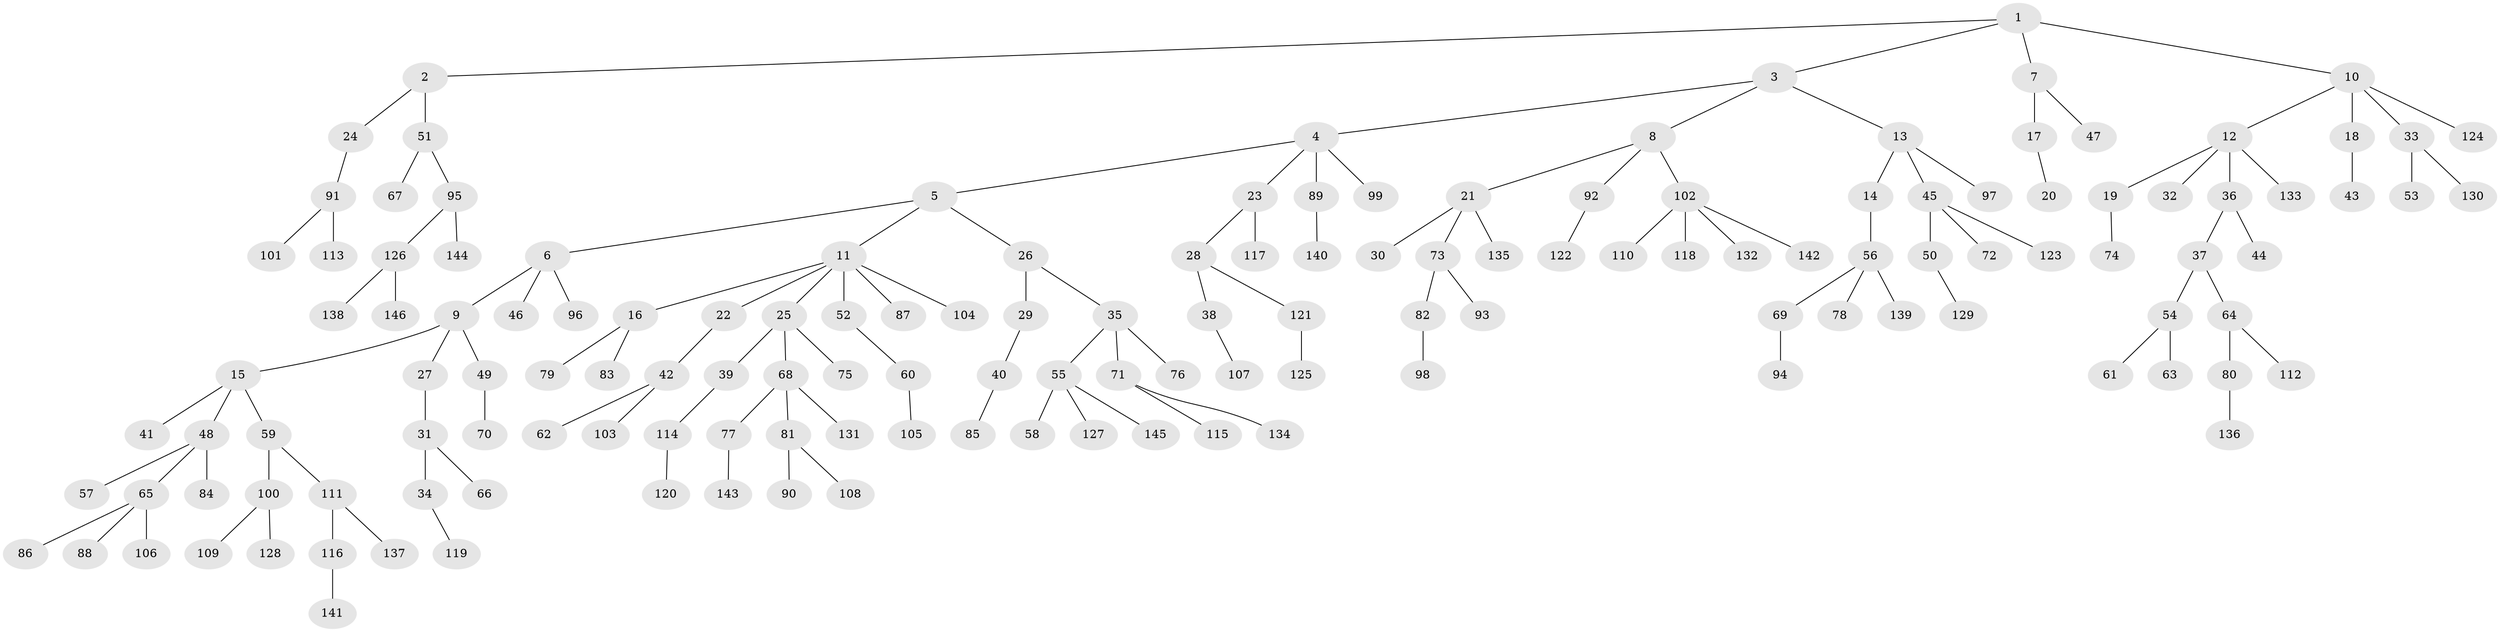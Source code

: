 // coarse degree distribution, {5: 0.0273972602739726, 4: 0.0821917808219178, 3: 0.1917808219178082, 1: 0.4657534246575342, 2: 0.2328767123287671}
// Generated by graph-tools (version 1.1) at 2025/51/03/04/25 22:51:41]
// undirected, 146 vertices, 145 edges
graph export_dot {
  node [color=gray90,style=filled];
  1;
  2;
  3;
  4;
  5;
  6;
  7;
  8;
  9;
  10;
  11;
  12;
  13;
  14;
  15;
  16;
  17;
  18;
  19;
  20;
  21;
  22;
  23;
  24;
  25;
  26;
  27;
  28;
  29;
  30;
  31;
  32;
  33;
  34;
  35;
  36;
  37;
  38;
  39;
  40;
  41;
  42;
  43;
  44;
  45;
  46;
  47;
  48;
  49;
  50;
  51;
  52;
  53;
  54;
  55;
  56;
  57;
  58;
  59;
  60;
  61;
  62;
  63;
  64;
  65;
  66;
  67;
  68;
  69;
  70;
  71;
  72;
  73;
  74;
  75;
  76;
  77;
  78;
  79;
  80;
  81;
  82;
  83;
  84;
  85;
  86;
  87;
  88;
  89;
  90;
  91;
  92;
  93;
  94;
  95;
  96;
  97;
  98;
  99;
  100;
  101;
  102;
  103;
  104;
  105;
  106;
  107;
  108;
  109;
  110;
  111;
  112;
  113;
  114;
  115;
  116;
  117;
  118;
  119;
  120;
  121;
  122;
  123;
  124;
  125;
  126;
  127;
  128;
  129;
  130;
  131;
  132;
  133;
  134;
  135;
  136;
  137;
  138;
  139;
  140;
  141;
  142;
  143;
  144;
  145;
  146;
  1 -- 2;
  1 -- 3;
  1 -- 7;
  1 -- 10;
  2 -- 24;
  2 -- 51;
  3 -- 4;
  3 -- 8;
  3 -- 13;
  4 -- 5;
  4 -- 23;
  4 -- 89;
  4 -- 99;
  5 -- 6;
  5 -- 11;
  5 -- 26;
  6 -- 9;
  6 -- 46;
  6 -- 96;
  7 -- 17;
  7 -- 47;
  8 -- 21;
  8 -- 92;
  8 -- 102;
  9 -- 15;
  9 -- 27;
  9 -- 49;
  10 -- 12;
  10 -- 18;
  10 -- 33;
  10 -- 124;
  11 -- 16;
  11 -- 22;
  11 -- 25;
  11 -- 52;
  11 -- 87;
  11 -- 104;
  12 -- 19;
  12 -- 32;
  12 -- 36;
  12 -- 133;
  13 -- 14;
  13 -- 45;
  13 -- 97;
  14 -- 56;
  15 -- 41;
  15 -- 48;
  15 -- 59;
  16 -- 79;
  16 -- 83;
  17 -- 20;
  18 -- 43;
  19 -- 74;
  21 -- 30;
  21 -- 73;
  21 -- 135;
  22 -- 42;
  23 -- 28;
  23 -- 117;
  24 -- 91;
  25 -- 39;
  25 -- 68;
  25 -- 75;
  26 -- 29;
  26 -- 35;
  27 -- 31;
  28 -- 38;
  28 -- 121;
  29 -- 40;
  31 -- 34;
  31 -- 66;
  33 -- 53;
  33 -- 130;
  34 -- 119;
  35 -- 55;
  35 -- 71;
  35 -- 76;
  36 -- 37;
  36 -- 44;
  37 -- 54;
  37 -- 64;
  38 -- 107;
  39 -- 114;
  40 -- 85;
  42 -- 62;
  42 -- 103;
  45 -- 50;
  45 -- 72;
  45 -- 123;
  48 -- 57;
  48 -- 65;
  48 -- 84;
  49 -- 70;
  50 -- 129;
  51 -- 67;
  51 -- 95;
  52 -- 60;
  54 -- 61;
  54 -- 63;
  55 -- 58;
  55 -- 127;
  55 -- 145;
  56 -- 69;
  56 -- 78;
  56 -- 139;
  59 -- 100;
  59 -- 111;
  60 -- 105;
  64 -- 80;
  64 -- 112;
  65 -- 86;
  65 -- 88;
  65 -- 106;
  68 -- 77;
  68 -- 81;
  68 -- 131;
  69 -- 94;
  71 -- 115;
  71 -- 134;
  73 -- 82;
  73 -- 93;
  77 -- 143;
  80 -- 136;
  81 -- 90;
  81 -- 108;
  82 -- 98;
  89 -- 140;
  91 -- 101;
  91 -- 113;
  92 -- 122;
  95 -- 126;
  95 -- 144;
  100 -- 109;
  100 -- 128;
  102 -- 110;
  102 -- 118;
  102 -- 132;
  102 -- 142;
  111 -- 116;
  111 -- 137;
  114 -- 120;
  116 -- 141;
  121 -- 125;
  126 -- 138;
  126 -- 146;
}
